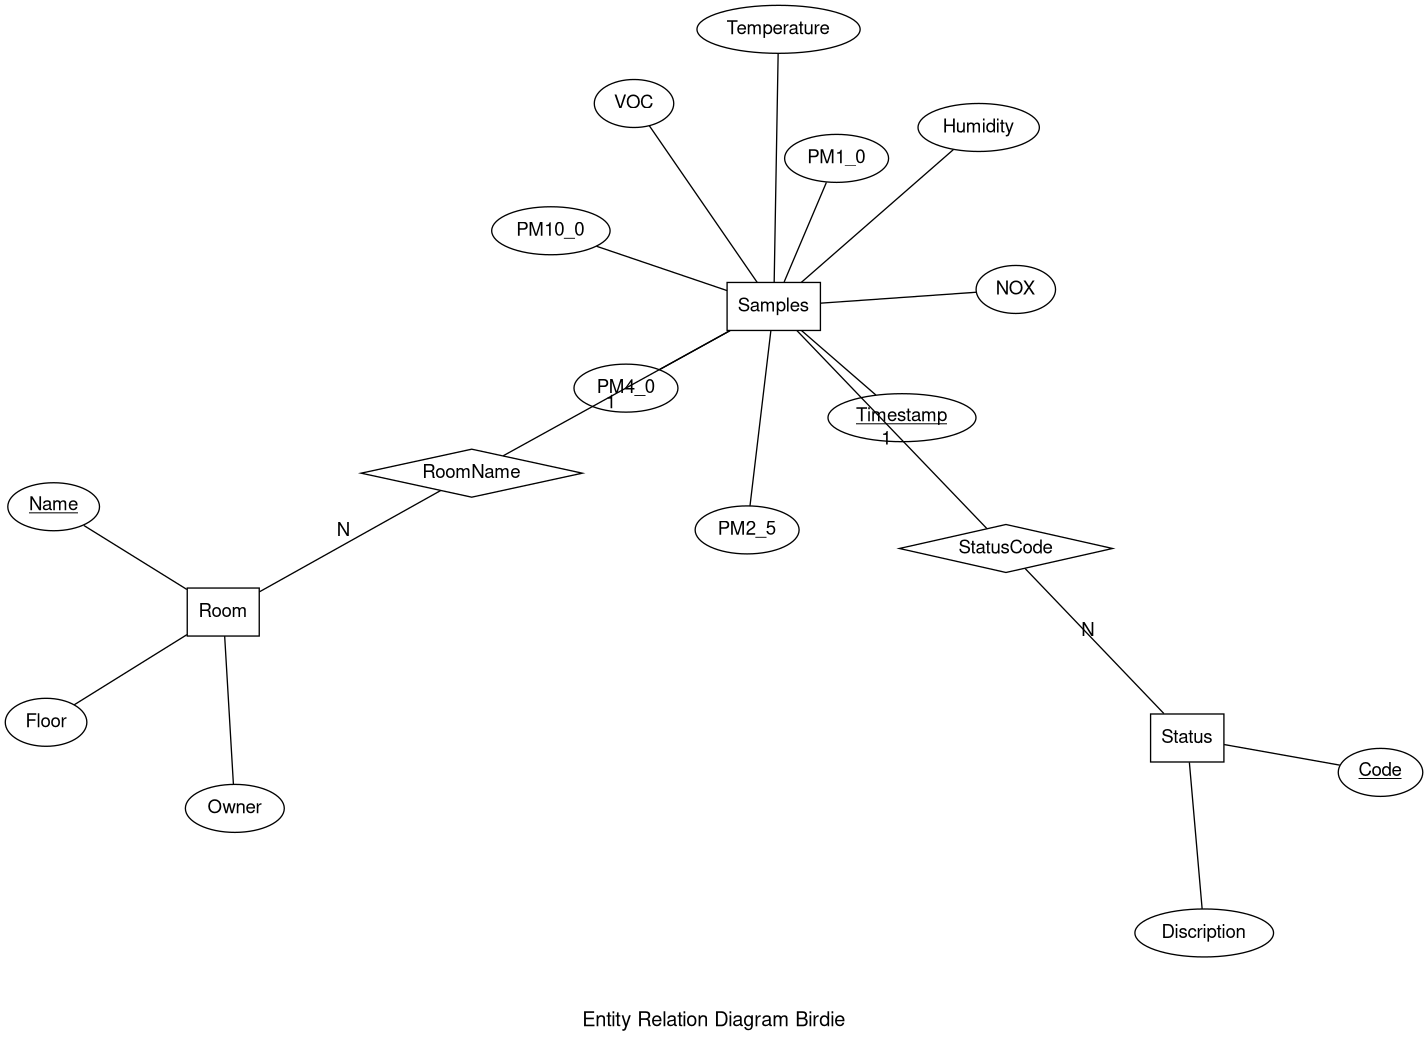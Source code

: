 @startdot
graph ER {
    fontname="Helvetica,Arial,sans-serif"
    node [fontname="Helvetica,Arial,sans-serif"]
    edge [fontname="Helvetica,Arial,sans-serif"]
    ' layout=fdp
    ' layout=neato
    ' layout=circo
    ' layout=twopi
    layout=sfdp
    node [shape=box]; Samples; Room; Status;
    node [shape=ellipse]; Temperature; Humidity; VOC; NOX; PM1_0; PM2_5; PM4_0; PM10_0; Owner; Floor; Discription; 
    Timestamp [label=<<U>Timestamp</U>> shape=ellipse];
    Name [label=<<U>Name</U>> shape=ellipse];
    Code [label=<<U>Code</U>> shape=ellipse];
    node [shape=diamond]; "RoomName"; "StatusCode";

    Samples -- RoomName [label="1"]; 
    RoomName -- Room [label="N"]; 
    Samples -- StatusCode [label="1"];
    StatusCode -- Status [label="N"];
    Samples -- Timestamp;
    Samples -- Temperature;
    Samples -- Humidity;
    Samples -- VOC;
    Samples -- NOX;
    Samples -- PM1_0;
    Samples -- PM2_5;
    Samples -- PM4_0;
    Samples -- PM10_0;
    Room -- Owner;
    Room -- Floor;
    Room -- Name;
    Status -- Code;
    Status -- Discription;

    label = "\n\nEntity Relation Diagram Birdie";
    fontsize=15;
}
@enddot